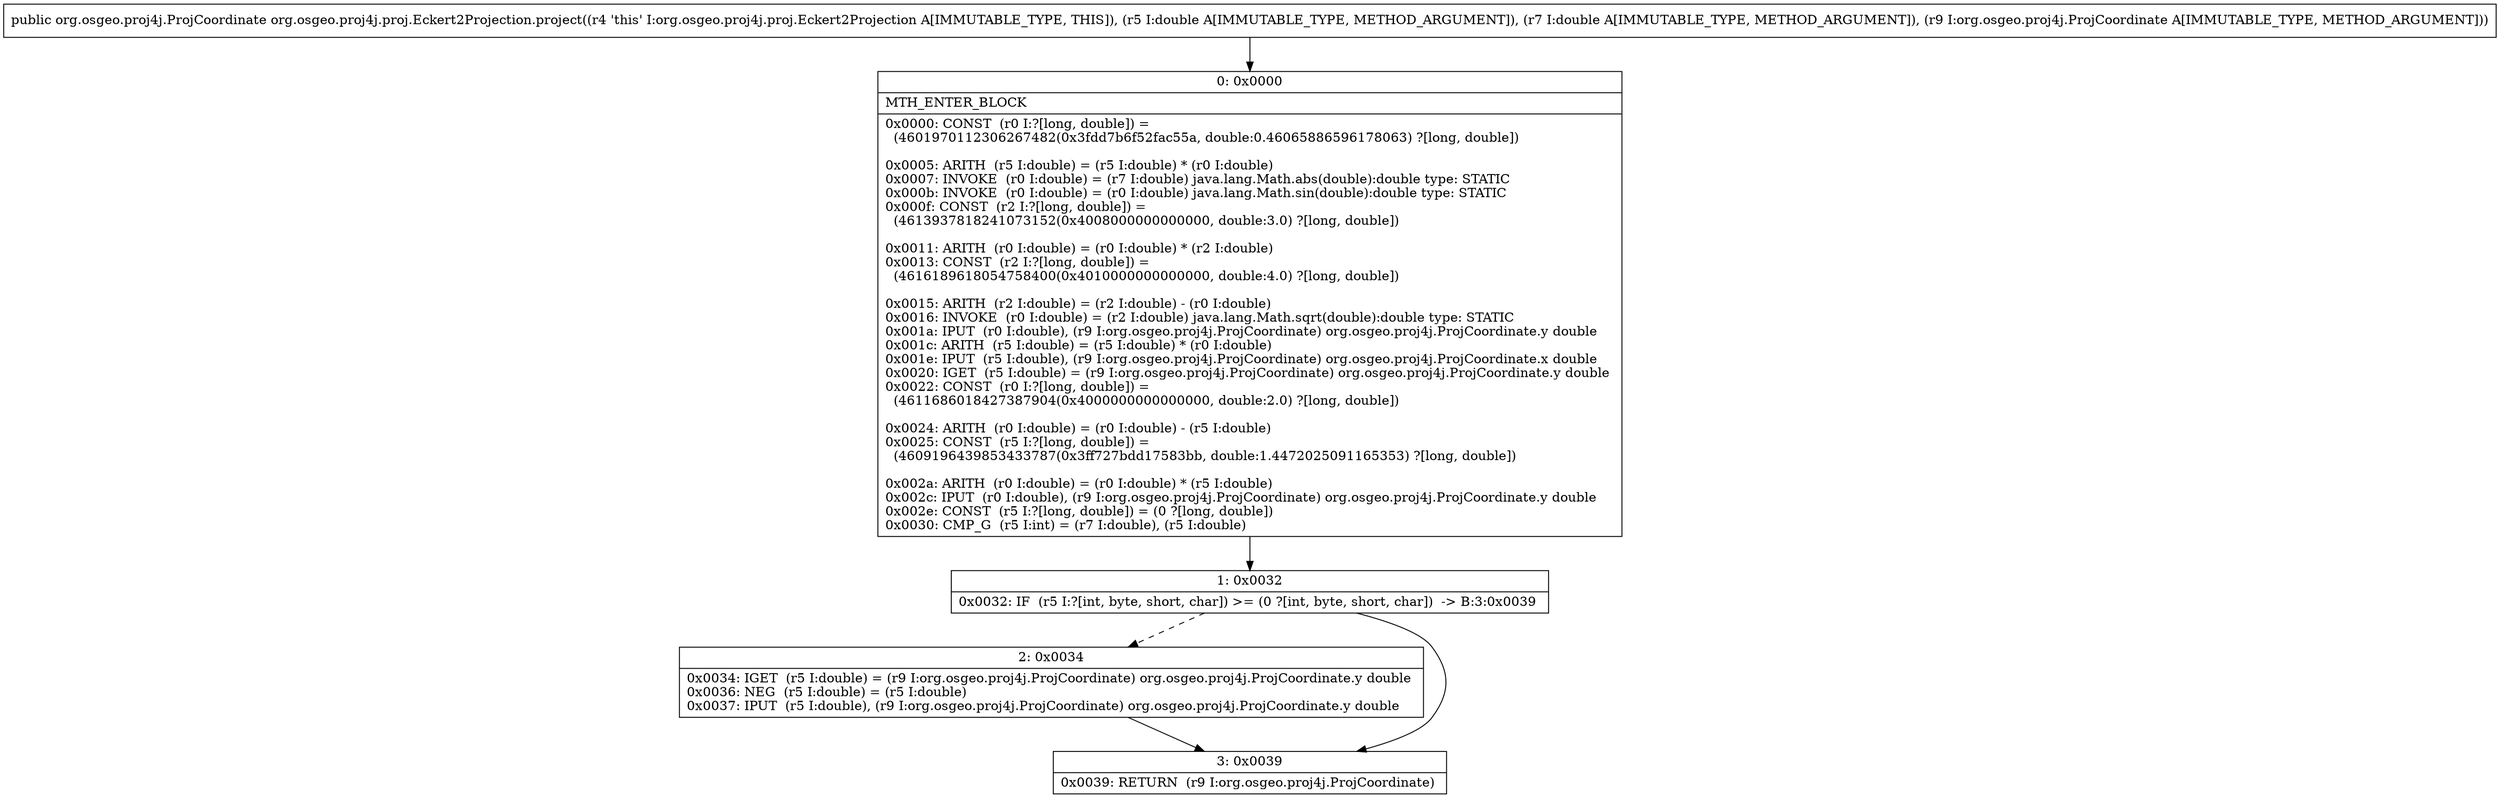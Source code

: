 digraph "CFG fororg.osgeo.proj4j.proj.Eckert2Projection.project(DDLorg\/osgeo\/proj4j\/ProjCoordinate;)Lorg\/osgeo\/proj4j\/ProjCoordinate;" {
Node_0 [shape=record,label="{0\:\ 0x0000|MTH_ENTER_BLOCK\l|0x0000: CONST  (r0 I:?[long, double]) = \l  (4601970112306267482(0x3fdd7b6f52fac55a, double:0.46065886596178063) ?[long, double])\l \l0x0005: ARITH  (r5 I:double) = (r5 I:double) * (r0 I:double) \l0x0007: INVOKE  (r0 I:double) = (r7 I:double) java.lang.Math.abs(double):double type: STATIC \l0x000b: INVOKE  (r0 I:double) = (r0 I:double) java.lang.Math.sin(double):double type: STATIC \l0x000f: CONST  (r2 I:?[long, double]) = \l  (4613937818241073152(0x4008000000000000, double:3.0) ?[long, double])\l \l0x0011: ARITH  (r0 I:double) = (r0 I:double) * (r2 I:double) \l0x0013: CONST  (r2 I:?[long, double]) = \l  (4616189618054758400(0x4010000000000000, double:4.0) ?[long, double])\l \l0x0015: ARITH  (r2 I:double) = (r2 I:double) \- (r0 I:double) \l0x0016: INVOKE  (r0 I:double) = (r2 I:double) java.lang.Math.sqrt(double):double type: STATIC \l0x001a: IPUT  (r0 I:double), (r9 I:org.osgeo.proj4j.ProjCoordinate) org.osgeo.proj4j.ProjCoordinate.y double \l0x001c: ARITH  (r5 I:double) = (r5 I:double) * (r0 I:double) \l0x001e: IPUT  (r5 I:double), (r9 I:org.osgeo.proj4j.ProjCoordinate) org.osgeo.proj4j.ProjCoordinate.x double \l0x0020: IGET  (r5 I:double) = (r9 I:org.osgeo.proj4j.ProjCoordinate) org.osgeo.proj4j.ProjCoordinate.y double \l0x0022: CONST  (r0 I:?[long, double]) = \l  (4611686018427387904(0x4000000000000000, double:2.0) ?[long, double])\l \l0x0024: ARITH  (r0 I:double) = (r0 I:double) \- (r5 I:double) \l0x0025: CONST  (r5 I:?[long, double]) = \l  (4609196439853433787(0x3ff727bdd17583bb, double:1.4472025091165353) ?[long, double])\l \l0x002a: ARITH  (r0 I:double) = (r0 I:double) * (r5 I:double) \l0x002c: IPUT  (r0 I:double), (r9 I:org.osgeo.proj4j.ProjCoordinate) org.osgeo.proj4j.ProjCoordinate.y double \l0x002e: CONST  (r5 I:?[long, double]) = (0 ?[long, double]) \l0x0030: CMP_G  (r5 I:int) = (r7 I:double), (r5 I:double) \l}"];
Node_1 [shape=record,label="{1\:\ 0x0032|0x0032: IF  (r5 I:?[int, byte, short, char]) \>= (0 ?[int, byte, short, char])  \-\> B:3:0x0039 \l}"];
Node_2 [shape=record,label="{2\:\ 0x0034|0x0034: IGET  (r5 I:double) = (r9 I:org.osgeo.proj4j.ProjCoordinate) org.osgeo.proj4j.ProjCoordinate.y double \l0x0036: NEG  (r5 I:double) = (r5 I:double) \l0x0037: IPUT  (r5 I:double), (r9 I:org.osgeo.proj4j.ProjCoordinate) org.osgeo.proj4j.ProjCoordinate.y double \l}"];
Node_3 [shape=record,label="{3\:\ 0x0039|0x0039: RETURN  (r9 I:org.osgeo.proj4j.ProjCoordinate) \l}"];
MethodNode[shape=record,label="{public org.osgeo.proj4j.ProjCoordinate org.osgeo.proj4j.proj.Eckert2Projection.project((r4 'this' I:org.osgeo.proj4j.proj.Eckert2Projection A[IMMUTABLE_TYPE, THIS]), (r5 I:double A[IMMUTABLE_TYPE, METHOD_ARGUMENT]), (r7 I:double A[IMMUTABLE_TYPE, METHOD_ARGUMENT]), (r9 I:org.osgeo.proj4j.ProjCoordinate A[IMMUTABLE_TYPE, METHOD_ARGUMENT])) }"];
MethodNode -> Node_0;
Node_0 -> Node_1;
Node_1 -> Node_2[style=dashed];
Node_1 -> Node_3;
Node_2 -> Node_3;
}

